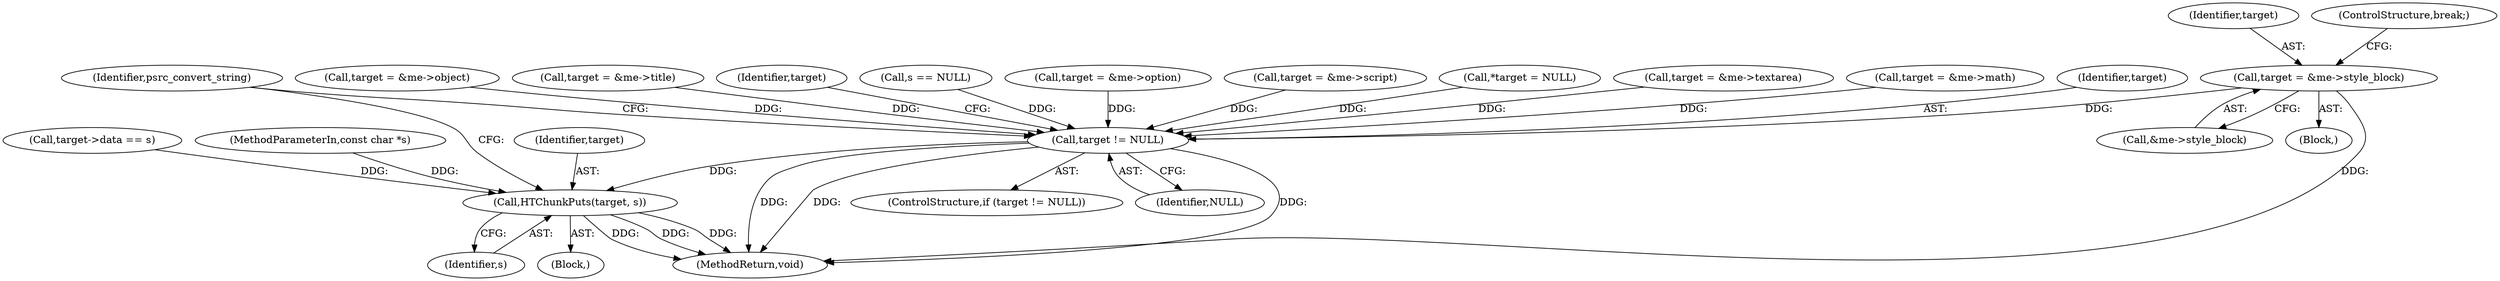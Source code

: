 digraph "0_lynx-snapshots_280a61b300a1614f6037efc0902ff7ecf17146e9@pointer" {
"1000181" [label="(Call,target = &me->style_block)"];
"1000469" [label="(Call,target != NULL)"];
"1000494" [label="(Call,HTChunkPuts(target, s))"];
"1000224" [label="(Call,target = &me->option)"];
"1000173" [label="(Call,target = &me->title)"];
"1000493" [label="(Block,)"];
"1000496" [label="(Identifier,s)"];
"1000476" [label="(Identifier,target)"];
"1000469" [label="(Call,target != NULL)"];
"1000118" [label="(MethodParameterIn,const char *s)"];
"1000182" [label="(Identifier,target)"];
"1000505" [label="(MethodReturn,void)"];
"1000187" [label="(ControlStructure,break;)"];
"1000183" [label="(Call,&me->style_block)"];
"1000130" [label="(Call,s == NULL)"];
"1000468" [label="(ControlStructure,if (target != NULL))"];
"1000498" [label="(Identifier,psrc_convert_string)"];
"1000189" [label="(Call,target = &me->script)"];
"1000121" [label="(Call,*target = NULL)"];
"1000494" [label="(Call,HTChunkPuts(target, s))"];
"1000215" [label="(Call,target = &me->textarea)"];
"1000232" [label="(Call,target = &me->math)"];
"1000495" [label="(Identifier,target)"];
"1000470" [label="(Identifier,target)"];
"1000474" [label="(Call,target->data == s)"];
"1000181" [label="(Call,target = &me->style_block)"];
"1000471" [label="(Identifier,NULL)"];
"1000207" [label="(Call,target = &me->object)"];
"1000169" [label="(Block,)"];
"1000181" -> "1000169"  [label="AST: "];
"1000181" -> "1000183"  [label="CFG: "];
"1000182" -> "1000181"  [label="AST: "];
"1000183" -> "1000181"  [label="AST: "];
"1000187" -> "1000181"  [label="CFG: "];
"1000181" -> "1000505"  [label="DDG: "];
"1000181" -> "1000469"  [label="DDG: "];
"1000469" -> "1000468"  [label="AST: "];
"1000469" -> "1000471"  [label="CFG: "];
"1000470" -> "1000469"  [label="AST: "];
"1000471" -> "1000469"  [label="AST: "];
"1000476" -> "1000469"  [label="CFG: "];
"1000498" -> "1000469"  [label="CFG: "];
"1000469" -> "1000505"  [label="DDG: "];
"1000469" -> "1000505"  [label="DDG: "];
"1000469" -> "1000505"  [label="DDG: "];
"1000224" -> "1000469"  [label="DDG: "];
"1000232" -> "1000469"  [label="DDG: "];
"1000189" -> "1000469"  [label="DDG: "];
"1000215" -> "1000469"  [label="DDG: "];
"1000207" -> "1000469"  [label="DDG: "];
"1000121" -> "1000469"  [label="DDG: "];
"1000173" -> "1000469"  [label="DDG: "];
"1000130" -> "1000469"  [label="DDG: "];
"1000469" -> "1000494"  [label="DDG: "];
"1000494" -> "1000493"  [label="AST: "];
"1000494" -> "1000496"  [label="CFG: "];
"1000495" -> "1000494"  [label="AST: "];
"1000496" -> "1000494"  [label="AST: "];
"1000498" -> "1000494"  [label="CFG: "];
"1000494" -> "1000505"  [label="DDG: "];
"1000494" -> "1000505"  [label="DDG: "];
"1000494" -> "1000505"  [label="DDG: "];
"1000474" -> "1000494"  [label="DDG: "];
"1000118" -> "1000494"  [label="DDG: "];
}
